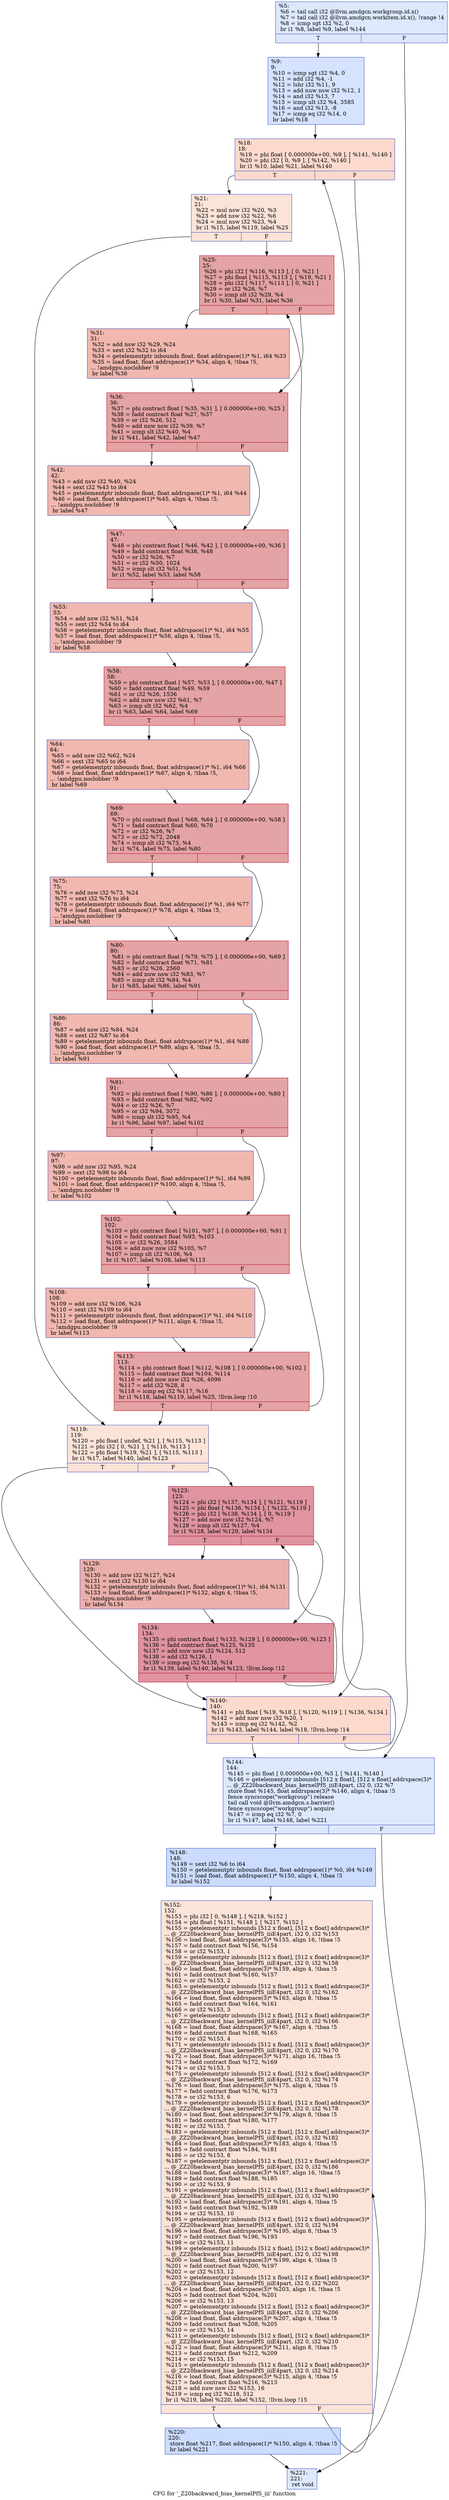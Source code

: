 digraph "CFG for '_Z20backward_bias_kernelPfS_iii' function" {
	label="CFG for '_Z20backward_bias_kernelPfS_iii' function";

	Node0x6303a50 [shape=record,color="#3d50c3ff", style=filled, fillcolor="#b2ccfb70",label="{%5:\l  %6 = tail call i32 @llvm.amdgcn.workgroup.id.x()\l  %7 = tail call i32 @llvm.amdgcn.workitem.id.x(), !range !4\l  %8 = icmp sgt i32 %2, 0\l  br i1 %8, label %9, label %144\l|{<s0>T|<s1>F}}"];
	Node0x6303a50:s0 -> Node0x6303180;
	Node0x6303a50:s1 -> Node0x6305130;
	Node0x6303180 [shape=record,color="#3d50c3ff", style=filled, fillcolor="#a1c0ff70",label="{%9:\l9:                                                \l  %10 = icmp sgt i32 %4, 0\l  %11 = add i32 %4, -1\l  %12 = lshr i32 %11, 9\l  %13 = add nuw nsw i32 %12, 1\l  %14 = and i32 %13, 7\l  %15 = icmp ult i32 %4, 3585\l  %16 = and i32 %13, -8\l  %17 = icmp eq i32 %14, 0\l  br label %18\l}"];
	Node0x6303180 -> Node0x6305890;
	Node0x6305890 [shape=record,color="#3d50c3ff", style=filled, fillcolor="#f7ac8e70",label="{%18:\l18:                                               \l  %19 = phi float [ 0.000000e+00, %9 ], [ %141, %140 ]\l  %20 = phi i32 [ 0, %9 ], [ %142, %140 ]\l  br i1 %10, label %21, label %140\l|{<s0>T|<s1>F}}"];
	Node0x6305890:s0 -> Node0x6306630;
	Node0x6305890:s1 -> Node0x63063d0;
	Node0x6306630 [shape=record,color="#3d50c3ff", style=filled, fillcolor="#f6bfa670",label="{%21:\l21:                                               \l  %22 = mul nsw i32 %20, %3\l  %23 = add nsw i32 %22, %6\l  %24 = mul nsw i32 %23, %4\l  br i1 %15, label %119, label %25\l|{<s0>T|<s1>F}}"];
	Node0x6306630:s0 -> Node0x6306920;
	Node0x6306630:s1 -> Node0x6306970;
	Node0x6306970 [shape=record,color="#b70d28ff", style=filled, fillcolor="#c32e3170",label="{%25:\l25:                                               \l  %26 = phi i32 [ %116, %113 ], [ 0, %21 ]\l  %27 = phi float [ %115, %113 ], [ %19, %21 ]\l  %28 = phi i32 [ %117, %113 ], [ 0, %21 ]\l  %29 = or i32 %26, %7\l  %30 = icmp slt i32 %29, %4\l  br i1 %30, label %31, label %36\l|{<s0>T|<s1>F}}"];
	Node0x6306970:s0 -> Node0x6306f80;
	Node0x6306970:s1 -> Node0x6307010;
	Node0x6306f80 [shape=record,color="#3d50c3ff", style=filled, fillcolor="#dc5d4a70",label="{%31:\l31:                                               \l  %32 = add nsw i32 %29, %24\l  %33 = sext i32 %32 to i64\l  %34 = getelementptr inbounds float, float addrspace(1)* %1, i64 %33\l  %35 = load float, float addrspace(1)* %34, align 4, !tbaa !5,\l... !amdgpu.noclobber !9\l  br label %36\l}"];
	Node0x6306f80 -> Node0x6307010;
	Node0x6307010 [shape=record,color="#b70d28ff", style=filled, fillcolor="#c32e3170",label="{%36:\l36:                                               \l  %37 = phi contract float [ %35, %31 ], [ 0.000000e+00, %25 ]\l  %38 = fadd contract float %27, %37\l  %39 = or i32 %26, 512\l  %40 = add nuw nsw i32 %39, %7\l  %41 = icmp slt i32 %40, %4\l  br i1 %41, label %42, label %47\l|{<s0>T|<s1>F}}"];
	Node0x6307010:s0 -> Node0x6307ab0;
	Node0x6307010:s1 -> Node0x6307b00;
	Node0x6307ab0 [shape=record,color="#3d50c3ff", style=filled, fillcolor="#dc5d4a70",label="{%42:\l42:                                               \l  %43 = add nsw i32 %40, %24\l  %44 = sext i32 %43 to i64\l  %45 = getelementptr inbounds float, float addrspace(1)* %1, i64 %44\l  %46 = load float, float addrspace(1)* %45, align 4, !tbaa !5,\l... !amdgpu.noclobber !9\l  br label %47\l}"];
	Node0x6307ab0 -> Node0x6307b00;
	Node0x6307b00 [shape=record,color="#b70d28ff", style=filled, fillcolor="#c32e3170",label="{%47:\l47:                                               \l  %48 = phi contract float [ %46, %42 ], [ 0.000000e+00, %36 ]\l  %49 = fadd contract float %38, %48\l  %50 = or i32 %26, %7\l  %51 = or i32 %50, 1024\l  %52 = icmp slt i32 %51, %4\l  br i1 %52, label %53, label %58\l|{<s0>T|<s1>F}}"];
	Node0x6307b00:s0 -> Node0x6308e00;
	Node0x6307b00:s1 -> Node0x6308e50;
	Node0x6308e00 [shape=record,color="#3d50c3ff", style=filled, fillcolor="#dc5d4a70",label="{%53:\l53:                                               \l  %54 = add nsw i32 %51, %24\l  %55 = sext i32 %54 to i64\l  %56 = getelementptr inbounds float, float addrspace(1)* %1, i64 %55\l  %57 = load float, float addrspace(1)* %56, align 4, !tbaa !5,\l... !amdgpu.noclobber !9\l  br label %58\l}"];
	Node0x6308e00 -> Node0x6308e50;
	Node0x6308e50 [shape=record,color="#b70d28ff", style=filled, fillcolor="#c32e3170",label="{%58:\l58:                                               \l  %59 = phi contract float [ %57, %53 ], [ 0.000000e+00, %47 ]\l  %60 = fadd contract float %49, %59\l  %61 = or i32 %26, 1536\l  %62 = add nuw nsw i32 %61, %7\l  %63 = icmp slt i32 %62, %4\l  br i1 %63, label %64, label %69\l|{<s0>T|<s1>F}}"];
	Node0x6308e50:s0 -> Node0x6309530;
	Node0x6308e50:s1 -> Node0x6309580;
	Node0x6309530 [shape=record,color="#3d50c3ff", style=filled, fillcolor="#dc5d4a70",label="{%64:\l64:                                               \l  %65 = add nsw i32 %62, %24\l  %66 = sext i32 %65 to i64\l  %67 = getelementptr inbounds float, float addrspace(1)* %1, i64 %66\l  %68 = load float, float addrspace(1)* %67, align 4, !tbaa !5,\l... !amdgpu.noclobber !9\l  br label %69\l}"];
	Node0x6309530 -> Node0x6309580;
	Node0x6309580 [shape=record,color="#b70d28ff", style=filled, fillcolor="#c32e3170",label="{%69:\l69:                                               \l  %70 = phi contract float [ %68, %64 ], [ 0.000000e+00, %58 ]\l  %71 = fadd contract float %60, %70\l  %72 = or i32 %26, %7\l  %73 = or i32 %72, 2048\l  %74 = icmp slt i32 %73, %4\l  br i1 %74, label %75, label %80\l|{<s0>T|<s1>F}}"];
	Node0x6309580:s0 -> Node0x6309e60;
	Node0x6309580:s1 -> Node0x6309eb0;
	Node0x6309e60 [shape=record,color="#3d50c3ff", style=filled, fillcolor="#dc5d4a70",label="{%75:\l75:                                               \l  %76 = add nsw i32 %73, %24\l  %77 = sext i32 %76 to i64\l  %78 = getelementptr inbounds float, float addrspace(1)* %1, i64 %77\l  %79 = load float, float addrspace(1)* %78, align 4, !tbaa !5,\l... !amdgpu.noclobber !9\l  br label %80\l}"];
	Node0x6309e60 -> Node0x6309eb0;
	Node0x6309eb0 [shape=record,color="#b70d28ff", style=filled, fillcolor="#c32e3170",label="{%80:\l80:                                               \l  %81 = phi contract float [ %79, %75 ], [ 0.000000e+00, %69 ]\l  %82 = fadd contract float %71, %81\l  %83 = or i32 %26, 2560\l  %84 = add nuw nsw i32 %83, %7\l  %85 = icmp slt i32 %84, %4\l  br i1 %85, label %86, label %91\l|{<s0>T|<s1>F}}"];
	Node0x6309eb0:s0 -> Node0x630a590;
	Node0x6309eb0:s1 -> Node0x630a5e0;
	Node0x630a590 [shape=record,color="#3d50c3ff", style=filled, fillcolor="#dc5d4a70",label="{%86:\l86:                                               \l  %87 = add nsw i32 %84, %24\l  %88 = sext i32 %87 to i64\l  %89 = getelementptr inbounds float, float addrspace(1)* %1, i64 %88\l  %90 = load float, float addrspace(1)* %89, align 4, !tbaa !5,\l... !amdgpu.noclobber !9\l  br label %91\l}"];
	Node0x630a590 -> Node0x630a5e0;
	Node0x630a5e0 [shape=record,color="#b70d28ff", style=filled, fillcolor="#c32e3170",label="{%91:\l91:                                               \l  %92 = phi contract float [ %90, %86 ], [ 0.000000e+00, %80 ]\l  %93 = fadd contract float %82, %92\l  %94 = or i32 %26, %7\l  %95 = or i32 %94, 3072\l  %96 = icmp slt i32 %95, %4\l  br i1 %96, label %97, label %102\l|{<s0>T|<s1>F}}"];
	Node0x630a5e0:s0 -> Node0x630acc0;
	Node0x630a5e0:s1 -> Node0x630ad10;
	Node0x630acc0 [shape=record,color="#3d50c3ff", style=filled, fillcolor="#dc5d4a70",label="{%97:\l97:                                               \l  %98 = add nsw i32 %95, %24\l  %99 = sext i32 %98 to i64\l  %100 = getelementptr inbounds float, float addrspace(1)* %1, i64 %99\l  %101 = load float, float addrspace(1)* %100, align 4, !tbaa !5,\l... !amdgpu.noclobber !9\l  br label %102\l}"];
	Node0x630acc0 -> Node0x630ad10;
	Node0x630ad10 [shape=record,color="#b70d28ff", style=filled, fillcolor="#c32e3170",label="{%102:\l102:                                              \l  %103 = phi contract float [ %101, %97 ], [ 0.000000e+00, %91 ]\l  %104 = fadd contract float %93, %103\l  %105 = or i32 %26, 3584\l  %106 = add nuw nsw i32 %105, %7\l  %107 = icmp slt i32 %106, %4\l  br i1 %107, label %108, label %113\l|{<s0>T|<s1>F}}"];
	Node0x630ad10:s0 -> Node0x630b3f0;
	Node0x630ad10:s1 -> Node0x6306ae0;
	Node0x630b3f0 [shape=record,color="#3d50c3ff", style=filled, fillcolor="#dc5d4a70",label="{%108:\l108:                                              \l  %109 = add nsw i32 %106, %24\l  %110 = sext i32 %109 to i64\l  %111 = getelementptr inbounds float, float addrspace(1)* %1, i64 %110\l  %112 = load float, float addrspace(1)* %111, align 4, !tbaa !5,\l... !amdgpu.noclobber !9\l  br label %113\l}"];
	Node0x630b3f0 -> Node0x6306ae0;
	Node0x6306ae0 [shape=record,color="#b70d28ff", style=filled, fillcolor="#c32e3170",label="{%113:\l113:                                              \l  %114 = phi contract float [ %112, %108 ], [ 0.000000e+00, %102 ]\l  %115 = fadd contract float %104, %114\l  %116 = add nuw nsw i32 %26, 4096\l  %117 = add i32 %28, 8\l  %118 = icmp eq i32 %117, %16\l  br i1 %118, label %119, label %25, !llvm.loop !10\l|{<s0>T|<s1>F}}"];
	Node0x6306ae0:s0 -> Node0x6306920;
	Node0x6306ae0:s1 -> Node0x6306970;
	Node0x6306920 [shape=record,color="#3d50c3ff", style=filled, fillcolor="#f6bfa670",label="{%119:\l119:                                              \l  %120 = phi float [ undef, %21 ], [ %115, %113 ]\l  %121 = phi i32 [ 0, %21 ], [ %116, %113 ]\l  %122 = phi float [ %19, %21 ], [ %115, %113 ]\l  br i1 %17, label %140, label %123\l|{<s0>T|<s1>F}}"];
	Node0x6306920:s0 -> Node0x63063d0;
	Node0x6306920:s1 -> Node0x630bdd0;
	Node0x630bdd0 [shape=record,color="#b70d28ff", style=filled, fillcolor="#b70d2870",label="{%123:\l123:                                              \l  %124 = phi i32 [ %137, %134 ], [ %121, %119 ]\l  %125 = phi float [ %136, %134 ], [ %122, %119 ]\l  %126 = phi i32 [ %138, %134 ], [ 0, %119 ]\l  %127 = add nuw nsw i32 %124, %7\l  %128 = icmp slt i32 %127, %4\l  br i1 %128, label %129, label %134\l|{<s0>T|<s1>F}}"];
	Node0x630bdd0:s0 -> Node0x63096c0;
	Node0x630bdd0:s1 -> Node0x630bed0;
	Node0x63096c0 [shape=record,color="#3d50c3ff", style=filled, fillcolor="#d24b4070",label="{%129:\l129:                                              \l  %130 = add nsw i32 %127, %24\l  %131 = sext i32 %130 to i64\l  %132 = getelementptr inbounds float, float addrspace(1)* %1, i64 %131\l  %133 = load float, float addrspace(1)* %132, align 4, !tbaa !5,\l... !amdgpu.noclobber !9\l  br label %134\l}"];
	Node0x63096c0 -> Node0x630bed0;
	Node0x630bed0 [shape=record,color="#b70d28ff", style=filled, fillcolor="#b70d2870",label="{%134:\l134:                                              \l  %135 = phi contract float [ %133, %129 ], [ 0.000000e+00, %123 ]\l  %136 = fadd contract float %125, %135\l  %137 = add nuw nsw i32 %124, 512\l  %138 = add i32 %126, 1\l  %139 = icmp eq i32 %138, %14\l  br i1 %139, label %140, label %123, !llvm.loop !12\l|{<s0>T|<s1>F}}"];
	Node0x630bed0:s0 -> Node0x63063d0;
	Node0x630bed0:s1 -> Node0x630bdd0;
	Node0x63063d0 [shape=record,color="#3d50c3ff", style=filled, fillcolor="#f7ac8e70",label="{%140:\l140:                                              \l  %141 = phi float [ %19, %18 ], [ %120, %119 ], [ %136, %134 ]\l  %142 = add nuw nsw i32 %20, 1\l  %143 = icmp eq i32 %142, %2\l  br i1 %143, label %144, label %18, !llvm.loop !14\l|{<s0>T|<s1>F}}"];
	Node0x63063d0:s0 -> Node0x6305130;
	Node0x63063d0:s1 -> Node0x6305890;
	Node0x6305130 [shape=record,color="#3d50c3ff", style=filled, fillcolor="#b2ccfb70",label="{%144:\l144:                                              \l  %145 = phi float [ 0.000000e+00, %5 ], [ %141, %140 ]\l  %146 = getelementptr inbounds [512 x float], [512 x float] addrspace(3)*\l... @_ZZ20backward_bias_kernelPfS_iiiE4part, i32 0, i32 %7\l  store float %145, float addrspace(3)* %146, align 4, !tbaa !5\l  fence syncscope(\"workgroup\") release\l  tail call void @llvm.amdgcn.s.barrier()\l  fence syncscope(\"workgroup\") acquire\l  %147 = icmp eq i32 %7, 0\l  br i1 %147, label %148, label %221\l|{<s0>T|<s1>F}}"];
	Node0x6305130:s0 -> Node0x630d730;
	Node0x6305130:s1 -> Node0x630d780;
	Node0x630d730 [shape=record,color="#3d50c3ff", style=filled, fillcolor="#8caffe70",label="{%148:\l148:                                              \l  %149 = sext i32 %6 to i64\l  %150 = getelementptr inbounds float, float addrspace(1)* %0, i64 %149\l  %151 = load float, float addrspace(1)* %150, align 4, !tbaa !5\l  br label %152\l}"];
	Node0x630d730 -> Node0x630da00;
	Node0x630da00 [shape=record,color="#3d50c3ff", style=filled, fillcolor="#f6bfa670",label="{%152:\l152:                                              \l  %153 = phi i32 [ 0, %148 ], [ %218, %152 ]\l  %154 = phi float [ %151, %148 ], [ %217, %152 ]\l  %155 = getelementptr inbounds [512 x float], [512 x float] addrspace(3)*\l... @_ZZ20backward_bias_kernelPfS_iiiE4part, i32 0, i32 %153\l  %156 = load float, float addrspace(3)* %155, align 16, !tbaa !5\l  %157 = fadd contract float %156, %154\l  %158 = or i32 %153, 1\l  %159 = getelementptr inbounds [512 x float], [512 x float] addrspace(3)*\l... @_ZZ20backward_bias_kernelPfS_iiiE4part, i32 0, i32 %158\l  %160 = load float, float addrspace(3)* %159, align 4, !tbaa !5\l  %161 = fadd contract float %160, %157\l  %162 = or i32 %153, 2\l  %163 = getelementptr inbounds [512 x float], [512 x float] addrspace(3)*\l... @_ZZ20backward_bias_kernelPfS_iiiE4part, i32 0, i32 %162\l  %164 = load float, float addrspace(3)* %163, align 8, !tbaa !5\l  %165 = fadd contract float %164, %161\l  %166 = or i32 %153, 3\l  %167 = getelementptr inbounds [512 x float], [512 x float] addrspace(3)*\l... @_ZZ20backward_bias_kernelPfS_iiiE4part, i32 0, i32 %166\l  %168 = load float, float addrspace(3)* %167, align 4, !tbaa !5\l  %169 = fadd contract float %168, %165\l  %170 = or i32 %153, 4\l  %171 = getelementptr inbounds [512 x float], [512 x float] addrspace(3)*\l... @_ZZ20backward_bias_kernelPfS_iiiE4part, i32 0, i32 %170\l  %172 = load float, float addrspace(3)* %171, align 16, !tbaa !5\l  %173 = fadd contract float %172, %169\l  %174 = or i32 %153, 5\l  %175 = getelementptr inbounds [512 x float], [512 x float] addrspace(3)*\l... @_ZZ20backward_bias_kernelPfS_iiiE4part, i32 0, i32 %174\l  %176 = load float, float addrspace(3)* %175, align 4, !tbaa !5\l  %177 = fadd contract float %176, %173\l  %178 = or i32 %153, 6\l  %179 = getelementptr inbounds [512 x float], [512 x float] addrspace(3)*\l... @_ZZ20backward_bias_kernelPfS_iiiE4part, i32 0, i32 %178\l  %180 = load float, float addrspace(3)* %179, align 8, !tbaa !5\l  %181 = fadd contract float %180, %177\l  %182 = or i32 %153, 7\l  %183 = getelementptr inbounds [512 x float], [512 x float] addrspace(3)*\l... @_ZZ20backward_bias_kernelPfS_iiiE4part, i32 0, i32 %182\l  %184 = load float, float addrspace(3)* %183, align 4, !tbaa !5\l  %185 = fadd contract float %184, %181\l  %186 = or i32 %153, 8\l  %187 = getelementptr inbounds [512 x float], [512 x float] addrspace(3)*\l... @_ZZ20backward_bias_kernelPfS_iiiE4part, i32 0, i32 %186\l  %188 = load float, float addrspace(3)* %187, align 16, !tbaa !5\l  %189 = fadd contract float %188, %185\l  %190 = or i32 %153, 9\l  %191 = getelementptr inbounds [512 x float], [512 x float] addrspace(3)*\l... @_ZZ20backward_bias_kernelPfS_iiiE4part, i32 0, i32 %190\l  %192 = load float, float addrspace(3)* %191, align 4, !tbaa !5\l  %193 = fadd contract float %192, %189\l  %194 = or i32 %153, 10\l  %195 = getelementptr inbounds [512 x float], [512 x float] addrspace(3)*\l... @_ZZ20backward_bias_kernelPfS_iiiE4part, i32 0, i32 %194\l  %196 = load float, float addrspace(3)* %195, align 8, !tbaa !5\l  %197 = fadd contract float %196, %193\l  %198 = or i32 %153, 11\l  %199 = getelementptr inbounds [512 x float], [512 x float] addrspace(3)*\l... @_ZZ20backward_bias_kernelPfS_iiiE4part, i32 0, i32 %198\l  %200 = load float, float addrspace(3)* %199, align 4, !tbaa !5\l  %201 = fadd contract float %200, %197\l  %202 = or i32 %153, 12\l  %203 = getelementptr inbounds [512 x float], [512 x float] addrspace(3)*\l... @_ZZ20backward_bias_kernelPfS_iiiE4part, i32 0, i32 %202\l  %204 = load float, float addrspace(3)* %203, align 16, !tbaa !5\l  %205 = fadd contract float %204, %201\l  %206 = or i32 %153, 13\l  %207 = getelementptr inbounds [512 x float], [512 x float] addrspace(3)*\l... @_ZZ20backward_bias_kernelPfS_iiiE4part, i32 0, i32 %206\l  %208 = load float, float addrspace(3)* %207, align 4, !tbaa !5\l  %209 = fadd contract float %208, %205\l  %210 = or i32 %153, 14\l  %211 = getelementptr inbounds [512 x float], [512 x float] addrspace(3)*\l... @_ZZ20backward_bias_kernelPfS_iiiE4part, i32 0, i32 %210\l  %212 = load float, float addrspace(3)* %211, align 8, !tbaa !5\l  %213 = fadd contract float %212, %209\l  %214 = or i32 %153, 15\l  %215 = getelementptr inbounds [512 x float], [512 x float] addrspace(3)*\l... @_ZZ20backward_bias_kernelPfS_iiiE4part, i32 0, i32 %214\l  %216 = load float, float addrspace(3)* %215, align 4, !tbaa !5\l  %217 = fadd contract float %216, %213\l  %218 = add nuw nsw i32 %153, 16\l  %219 = icmp eq i32 %218, 512\l  br i1 %219, label %220, label %152, !llvm.loop !15\l|{<s0>T|<s1>F}}"];
	Node0x630da00:s0 -> Node0x630dcb0;
	Node0x630da00:s1 -> Node0x630da00;
	Node0x630dcb0 [shape=record,color="#3d50c3ff", style=filled, fillcolor="#8caffe70",label="{%220:\l220:                                              \l  store float %217, float addrspace(1)* %150, align 4, !tbaa !5\l  br label %221\l}"];
	Node0x630dcb0 -> Node0x630d780;
	Node0x630d780 [shape=record,color="#3d50c3ff", style=filled, fillcolor="#b2ccfb70",label="{%221:\l221:                                              \l  ret void\l}"];
}

